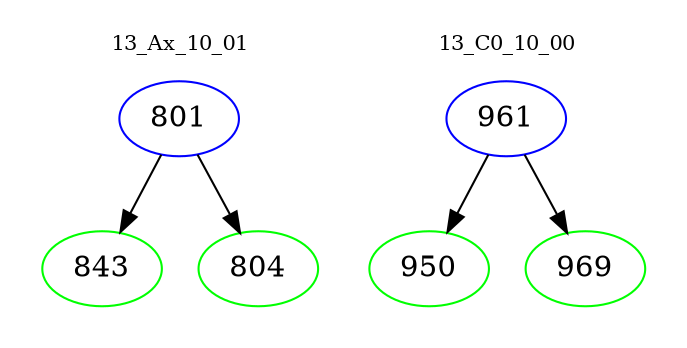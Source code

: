 digraph{
subgraph cluster_0 {
color = white
label = "13_Ax_10_01";
fontsize=10;
T0_801 [label="801", color="blue"]
T0_801 -> T0_843 [color="black"]
T0_843 [label="843", color="green"]
T0_801 -> T0_804 [color="black"]
T0_804 [label="804", color="green"]
}
subgraph cluster_1 {
color = white
label = "13_C0_10_00";
fontsize=10;
T1_961 [label="961", color="blue"]
T1_961 -> T1_950 [color="black"]
T1_950 [label="950", color="green"]
T1_961 -> T1_969 [color="black"]
T1_969 [label="969", color="green"]
}
}
